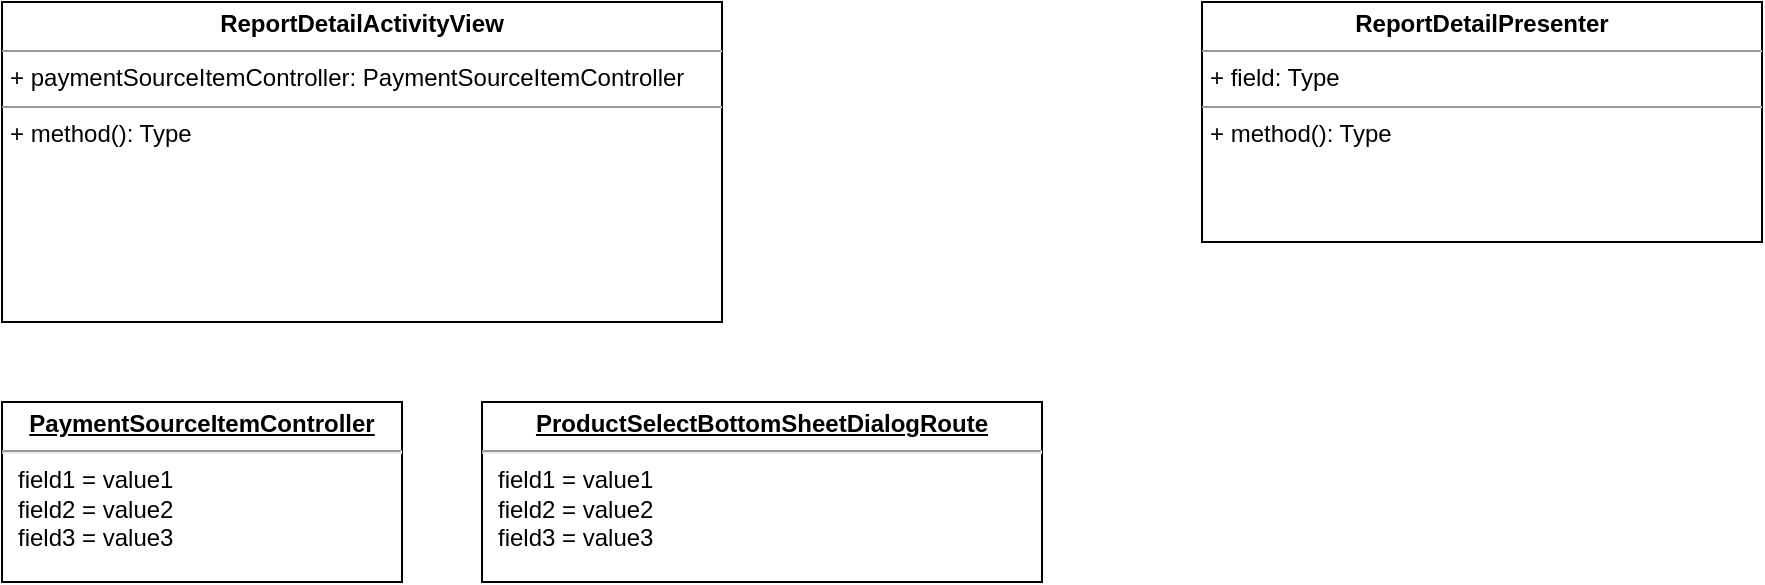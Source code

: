 <mxfile version="15.8.8" type="github">
  <diagram id="9P3tiS8CGJhfXRoLZ4FZ" name="Page-1">
    <mxGraphModel dx="1185" dy="608" grid="1" gridSize="10" guides="1" tooltips="1" connect="1" arrows="1" fold="1" page="1" pageScale="1" pageWidth="850" pageHeight="1100" math="0" shadow="0">
      <root>
        <mxCell id="0" />
        <mxCell id="1" parent="0" />
        <mxCell id="xNK8PiP12i2IxN-B9PWT-1" value="&lt;p style=&quot;margin: 0px ; margin-top: 4px ; text-align: center&quot;&gt;&lt;b&gt;ReportDetailActivityView&lt;/b&gt;&lt;/p&gt;&lt;hr size=&quot;1&quot;&gt;&lt;p style=&quot;margin: 0px ; margin-left: 4px&quot;&gt;+ paymentSourceItemController: PaymentSourceItemController&lt;/p&gt;&lt;hr size=&quot;1&quot;&gt;&lt;p style=&quot;margin: 0px ; margin-left: 4px&quot;&gt;+ method(): Type&lt;/p&gt;" style="verticalAlign=top;align=left;overflow=fill;fontSize=12;fontFamily=Helvetica;html=1;" vertex="1" parent="1">
          <mxGeometry x="80" y="40" width="360" height="160" as="geometry" />
        </mxCell>
        <mxCell id="xNK8PiP12i2IxN-B9PWT-2" value="&lt;p style=&quot;margin: 0px ; margin-top: 4px ; text-align: center ; text-decoration: underline&quot;&gt;&lt;b&gt;PaymentSourceItemController&lt;/b&gt;&lt;/p&gt;&lt;hr&gt;&lt;p style=&quot;margin: 0px ; margin-left: 8px&quot;&gt;field1 = value1&lt;br&gt;field2 = value2&lt;br&gt;field3 = value3&lt;/p&gt;" style="verticalAlign=top;align=left;overflow=fill;fontSize=12;fontFamily=Helvetica;html=1;" vertex="1" parent="1">
          <mxGeometry x="80" y="240" width="200" height="90" as="geometry" />
        </mxCell>
        <mxCell id="xNK8PiP12i2IxN-B9PWT-4" value="&lt;p style=&quot;margin: 0px ; margin-top: 4px ; text-align: center ; text-decoration: underline&quot;&gt;&lt;b&gt;ProductSelectBottomSheetDialogRoute&lt;/b&gt;&lt;/p&gt;&lt;hr&gt;&lt;p style=&quot;margin: 0px ; margin-left: 8px&quot;&gt;field1 = value1&lt;br&gt;field2 = value2&lt;br&gt;field3 = value3&lt;/p&gt;" style="verticalAlign=top;align=left;overflow=fill;fontSize=12;fontFamily=Helvetica;html=1;" vertex="1" parent="1">
          <mxGeometry x="320" y="240" width="280" height="90" as="geometry" />
        </mxCell>
        <mxCell id="xNK8PiP12i2IxN-B9PWT-5" value="&lt;p style=&quot;margin: 0px ; margin-top: 4px ; text-align: center&quot;&gt;&lt;b&gt;ReportDetailPresenter&lt;/b&gt;&lt;/p&gt;&lt;hr size=&quot;1&quot;&gt;&lt;p style=&quot;margin: 0px ; margin-left: 4px&quot;&gt;+ field: Type&lt;/p&gt;&lt;hr size=&quot;1&quot;&gt;&lt;p style=&quot;margin: 0px ; margin-left: 4px&quot;&gt;+ method(): Type&lt;/p&gt;" style="verticalAlign=top;align=left;overflow=fill;fontSize=12;fontFamily=Helvetica;html=1;" vertex="1" parent="1">
          <mxGeometry x="680" y="40" width="280" height="120" as="geometry" />
        </mxCell>
      </root>
    </mxGraphModel>
  </diagram>
</mxfile>
